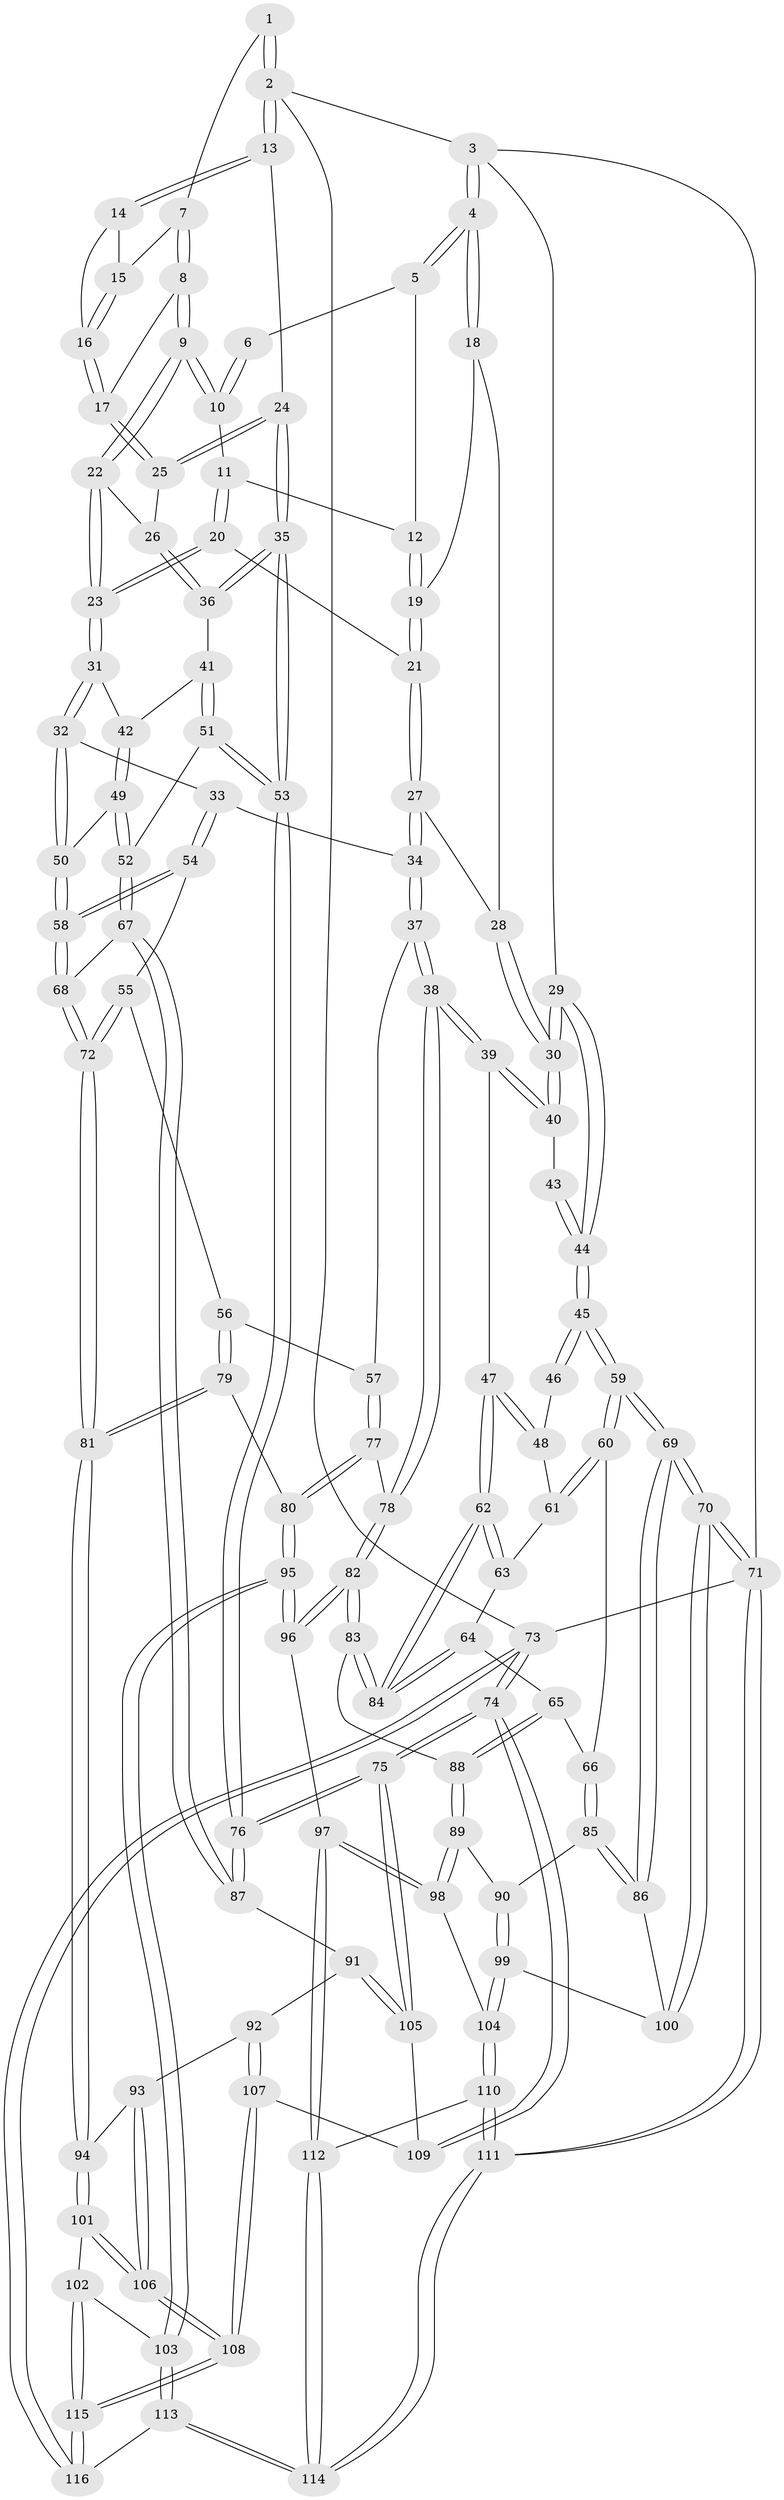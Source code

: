 // coarse degree distribution, {4: 0.39436619718309857, 5: 0.39436619718309857, 6: 0.08450704225352113, 3: 0.11267605633802817, 2: 0.014084507042253521}
// Generated by graph-tools (version 1.1) at 2025/52/02/27/25 19:52:42]
// undirected, 116 vertices, 287 edges
graph export_dot {
graph [start="1"]
  node [color=gray90,style=filled];
  1 [pos="+0.8399086742059662+0"];
  2 [pos="+1+0"];
  3 [pos="+0+0"];
  4 [pos="+0+0"];
  5 [pos="+0.43303183876686585+0"];
  6 [pos="+0.6755699107887344+0"];
  7 [pos="+0.8231329255665745+0"];
  8 [pos="+0.7963267192158485+0.06988831674531981"];
  9 [pos="+0.7407692749701987+0.1287626160707596"];
  10 [pos="+0.6501765633017469+0.04664902937273607"];
  11 [pos="+0.5566734070538062+0.09951076137689835"];
  12 [pos="+0.4265073914848674+0.010593629052420244"];
  13 [pos="+1+0"];
  14 [pos="+0.9692743751313089+0.08526604821850578"];
  15 [pos="+0.8338835683569855+0.00457854805843407"];
  16 [pos="+0.9292147486571258+0.12004854934120185"];
  17 [pos="+0.9204800407177725+0.13172099328587697"];
  18 [pos="+0.3257750388550265+0.12633300581262172"];
  19 [pos="+0.3745920337485199+0.08292628993811549"];
  20 [pos="+0.5614676996307549+0.20493525117765132"];
  21 [pos="+0.5308506287019605+0.22547082888899625"];
  22 [pos="+0.7454535023894084+0.2423182595903818"];
  23 [pos="+0.7318149503852936+0.25509720377606726"];
  24 [pos="+1+0.29827004112077166"];
  25 [pos="+0.9048668818887966+0.1936435357151223"];
  26 [pos="+0.8488401112852733+0.24144886210146227"];
  27 [pos="+0.4984303380847335+0.2633274204860894"];
  28 [pos="+0.31415387835816055+0.15851482969773356"];
  29 [pos="+0+0"];
  30 [pos="+0.24385684025144497+0.24377057116556686"];
  31 [pos="+0.7191813528297043+0.3186595975557753"];
  32 [pos="+0.7001631772942574+0.3625393755464687"];
  33 [pos="+0.6718438584662185+0.3784505518010267"];
  34 [pos="+0.47375837387733294+0.3615175475229845"];
  35 [pos="+1+0.377982101885515"];
  36 [pos="+0.94144201970867+0.35858083107122957"];
  37 [pos="+0.40430687921920344+0.4304306626757599"];
  38 [pos="+0.3784734604752954+0.4362161216569327"];
  39 [pos="+0.33173213990627565+0.42934271157216547"];
  40 [pos="+0.24011238551404598+0.27965365554268773"];
  41 [pos="+0.8965850234505606+0.4058804262695637"];
  42 [pos="+0.8773924508162044+0.4056998745351289"];
  43 [pos="+0.18571853501938432+0.29705577683662737"];
  44 [pos="+0+0.20918786582855126"];
  45 [pos="+0+0.34585241973618397"];
  46 [pos="+0.12068297512252951+0.3582960921633617"];
  47 [pos="+0.32155744522497853+0.43941826207595686"];
  48 [pos="+0.09548368334721055+0.43500605311952945"];
  49 [pos="+0.7729950249576656+0.46064588458077943"];
  50 [pos="+0.7595990767330143+0.45414108633886374"];
  51 [pos="+0.8967396396470994+0.5183578648104487"];
  52 [pos="+0.8548335338637603+0.5537347388250144"];
  53 [pos="+1+0.5124913822195677"];
  54 [pos="+0.6249931653296198+0.4817048637019577"];
  55 [pos="+0.5865531683268134+0.5040164524893217"];
  56 [pos="+0.5300004938665007+0.5153365310852378"];
  57 [pos="+0.5290764366204933+0.5150261182577649"];
  58 [pos="+0.70016154165031+0.5471321886019551"];
  59 [pos="+0+0.4567618742168797"];
  60 [pos="+0+0.4930386344774853"];
  61 [pos="+0.08051224630624432+0.4510303018942469"];
  62 [pos="+0.2516702866328283+0.5309490484665623"];
  63 [pos="+0.13586192857167045+0.492218600652415"];
  64 [pos="+0.0738199407664077+0.578673213666313"];
  65 [pos="+0.0696093370572591+0.5803042885585133"];
  66 [pos="+0.049449954332955015+0.5699954437670172"];
  67 [pos="+0.8539654443660487+0.5571154917283816"];
  68 [pos="+0.7104384216030667+0.6265923374308486"];
  69 [pos="+0+0.7308065671462304"];
  70 [pos="+0+1"];
  71 [pos="+0+1"];
  72 [pos="+0.6898306992545159+0.6614961098736938"];
  73 [pos="+1+1"];
  74 [pos="+1+1"];
  75 [pos="+1+0.971245844794605"];
  76 [pos="+1+0.640488645375192"];
  77 [pos="+0.4697726464543299+0.6660557400421268"];
  78 [pos="+0.41264694567956+0.6114189240325439"];
  79 [pos="+0.6049621964546532+0.6883540547186715"];
  80 [pos="+0.48918237336043846+0.7029560722192889"];
  81 [pos="+0.672761846948831+0.7072494696272684"];
  82 [pos="+0.2889807493915922+0.7036704106529252"];
  83 [pos="+0.2470390501031965+0.5796641861421925"];
  84 [pos="+0.24881397463680552+0.5381065671435893"];
  85 [pos="+0+0.7214819982386057"];
  86 [pos="+0+0.7225303103023814"];
  87 [pos="+0.923135763573973+0.6947419239676044"];
  88 [pos="+0.11087746183182476+0.6738219222469789"];
  89 [pos="+0.10646671529507429+0.7164686842281541"];
  90 [pos="+0.03373268860963524+0.725417590263283"];
  91 [pos="+0.8832014534104405+0.7428439457021017"];
  92 [pos="+0.8657185172902909+0.7518324026655218"];
  93 [pos="+0.746210093219301+0.7426103365585435"];
  94 [pos="+0.6738663999875136+0.7093992434108445"];
  95 [pos="+0.4141613979766956+0.8006481892850191"];
  96 [pos="+0.2872534247247943+0.7601929045199859"];
  97 [pos="+0.23281112593726752+0.7929796423869053"];
  98 [pos="+0.11550706051797022+0.7257616354588602"];
  99 [pos="+0.04126884687719036+0.8356432646344132"];
  100 [pos="+0.032919350322442774+0.8379873356018677"];
  101 [pos="+0.6210913134198388+0.8492668882652638"];
  102 [pos="+0.6210412350815518+0.8493156078259461"];
  103 [pos="+0.47232406922949965+0.9247588176484505"];
  104 [pos="+0.0636006424185231+0.8385296829779235"];
  105 [pos="+0.9558484008970355+0.8251332618297136"];
  106 [pos="+0.769883072883233+0.9311652535406798"];
  107 [pos="+0.8559306784679178+0.9104553819907862"];
  108 [pos="+0.790561381724114+0.9608900326381096"];
  109 [pos="+0.9199157867460199+0.9181632300940091"];
  110 [pos="+0.0794104116235072+0.8535860830570281"];
  111 [pos="+0+1"];
  112 [pos="+0.20722710901172778+0.8692512316593756"];
  113 [pos="+0.42310974843045507+1"];
  114 [pos="+0.21065011606842374+1"];
  115 [pos="+0.7373062869246243+1"];
  116 [pos="+0.7300659513275513+1"];
  1 -- 2;
  1 -- 2;
  1 -- 7;
  2 -- 3;
  2 -- 13;
  2 -- 13;
  2 -- 73;
  3 -- 4;
  3 -- 4;
  3 -- 29;
  3 -- 71;
  4 -- 5;
  4 -- 5;
  4 -- 18;
  4 -- 18;
  5 -- 6;
  5 -- 12;
  6 -- 10;
  6 -- 10;
  7 -- 8;
  7 -- 8;
  7 -- 15;
  8 -- 9;
  8 -- 9;
  8 -- 17;
  9 -- 10;
  9 -- 10;
  9 -- 22;
  9 -- 22;
  10 -- 11;
  11 -- 12;
  11 -- 20;
  11 -- 20;
  12 -- 19;
  12 -- 19;
  13 -- 14;
  13 -- 14;
  13 -- 24;
  14 -- 15;
  14 -- 16;
  15 -- 16;
  15 -- 16;
  16 -- 17;
  16 -- 17;
  17 -- 25;
  17 -- 25;
  18 -- 19;
  18 -- 28;
  19 -- 21;
  19 -- 21;
  20 -- 21;
  20 -- 23;
  20 -- 23;
  21 -- 27;
  21 -- 27;
  22 -- 23;
  22 -- 23;
  22 -- 26;
  23 -- 31;
  23 -- 31;
  24 -- 25;
  24 -- 25;
  24 -- 35;
  24 -- 35;
  25 -- 26;
  26 -- 36;
  26 -- 36;
  27 -- 28;
  27 -- 34;
  27 -- 34;
  28 -- 30;
  28 -- 30;
  29 -- 30;
  29 -- 30;
  29 -- 44;
  29 -- 44;
  30 -- 40;
  30 -- 40;
  31 -- 32;
  31 -- 32;
  31 -- 42;
  32 -- 33;
  32 -- 50;
  32 -- 50;
  33 -- 34;
  33 -- 54;
  33 -- 54;
  34 -- 37;
  34 -- 37;
  35 -- 36;
  35 -- 36;
  35 -- 53;
  35 -- 53;
  36 -- 41;
  37 -- 38;
  37 -- 38;
  37 -- 57;
  38 -- 39;
  38 -- 39;
  38 -- 78;
  38 -- 78;
  39 -- 40;
  39 -- 40;
  39 -- 47;
  40 -- 43;
  41 -- 42;
  41 -- 51;
  41 -- 51;
  42 -- 49;
  42 -- 49;
  43 -- 44;
  43 -- 44;
  44 -- 45;
  44 -- 45;
  45 -- 46;
  45 -- 46;
  45 -- 59;
  45 -- 59;
  46 -- 48;
  47 -- 48;
  47 -- 48;
  47 -- 62;
  47 -- 62;
  48 -- 61;
  49 -- 50;
  49 -- 52;
  49 -- 52;
  50 -- 58;
  50 -- 58;
  51 -- 52;
  51 -- 53;
  51 -- 53;
  52 -- 67;
  52 -- 67;
  53 -- 76;
  53 -- 76;
  54 -- 55;
  54 -- 58;
  54 -- 58;
  55 -- 56;
  55 -- 72;
  55 -- 72;
  56 -- 57;
  56 -- 79;
  56 -- 79;
  57 -- 77;
  57 -- 77;
  58 -- 68;
  58 -- 68;
  59 -- 60;
  59 -- 60;
  59 -- 69;
  59 -- 69;
  60 -- 61;
  60 -- 61;
  60 -- 66;
  61 -- 63;
  62 -- 63;
  62 -- 63;
  62 -- 84;
  62 -- 84;
  63 -- 64;
  64 -- 65;
  64 -- 84;
  64 -- 84;
  65 -- 66;
  65 -- 88;
  65 -- 88;
  66 -- 85;
  66 -- 85;
  67 -- 68;
  67 -- 87;
  67 -- 87;
  68 -- 72;
  68 -- 72;
  69 -- 70;
  69 -- 70;
  69 -- 86;
  69 -- 86;
  70 -- 71;
  70 -- 71;
  70 -- 100;
  70 -- 100;
  71 -- 111;
  71 -- 111;
  71 -- 73;
  72 -- 81;
  72 -- 81;
  73 -- 74;
  73 -- 74;
  73 -- 116;
  73 -- 116;
  74 -- 75;
  74 -- 75;
  74 -- 109;
  74 -- 109;
  75 -- 76;
  75 -- 76;
  75 -- 105;
  75 -- 105;
  76 -- 87;
  76 -- 87;
  77 -- 78;
  77 -- 80;
  77 -- 80;
  78 -- 82;
  78 -- 82;
  79 -- 80;
  79 -- 81;
  79 -- 81;
  80 -- 95;
  80 -- 95;
  81 -- 94;
  81 -- 94;
  82 -- 83;
  82 -- 83;
  82 -- 96;
  82 -- 96;
  83 -- 84;
  83 -- 84;
  83 -- 88;
  85 -- 86;
  85 -- 86;
  85 -- 90;
  86 -- 100;
  87 -- 91;
  88 -- 89;
  88 -- 89;
  89 -- 90;
  89 -- 98;
  89 -- 98;
  90 -- 99;
  90 -- 99;
  91 -- 92;
  91 -- 105;
  91 -- 105;
  92 -- 93;
  92 -- 107;
  92 -- 107;
  93 -- 94;
  93 -- 106;
  93 -- 106;
  94 -- 101;
  94 -- 101;
  95 -- 96;
  95 -- 96;
  95 -- 103;
  95 -- 103;
  96 -- 97;
  97 -- 98;
  97 -- 98;
  97 -- 112;
  97 -- 112;
  98 -- 104;
  99 -- 100;
  99 -- 104;
  99 -- 104;
  101 -- 102;
  101 -- 106;
  101 -- 106;
  102 -- 103;
  102 -- 115;
  102 -- 115;
  103 -- 113;
  103 -- 113;
  104 -- 110;
  104 -- 110;
  105 -- 109;
  106 -- 108;
  106 -- 108;
  107 -- 108;
  107 -- 108;
  107 -- 109;
  108 -- 115;
  108 -- 115;
  110 -- 111;
  110 -- 111;
  110 -- 112;
  111 -- 114;
  111 -- 114;
  112 -- 114;
  112 -- 114;
  113 -- 114;
  113 -- 114;
  113 -- 116;
  115 -- 116;
  115 -- 116;
}
